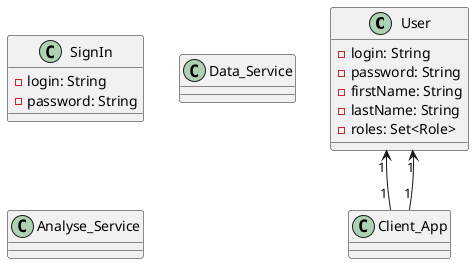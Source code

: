 @startuml
'!pragma layout smetana

class User {
    - login: String
    - password: String
    - firstName: String
    - lastName: String
    - roles: Set<Role>
}
class SignIn {
    - login: String
    - password: String
}
class Client_App {
}
class Data_Service {
}
class Analyse_Service {
}

User "1" <-- "1" Client_App
User "1" <-- "1" Client_App

@enduml